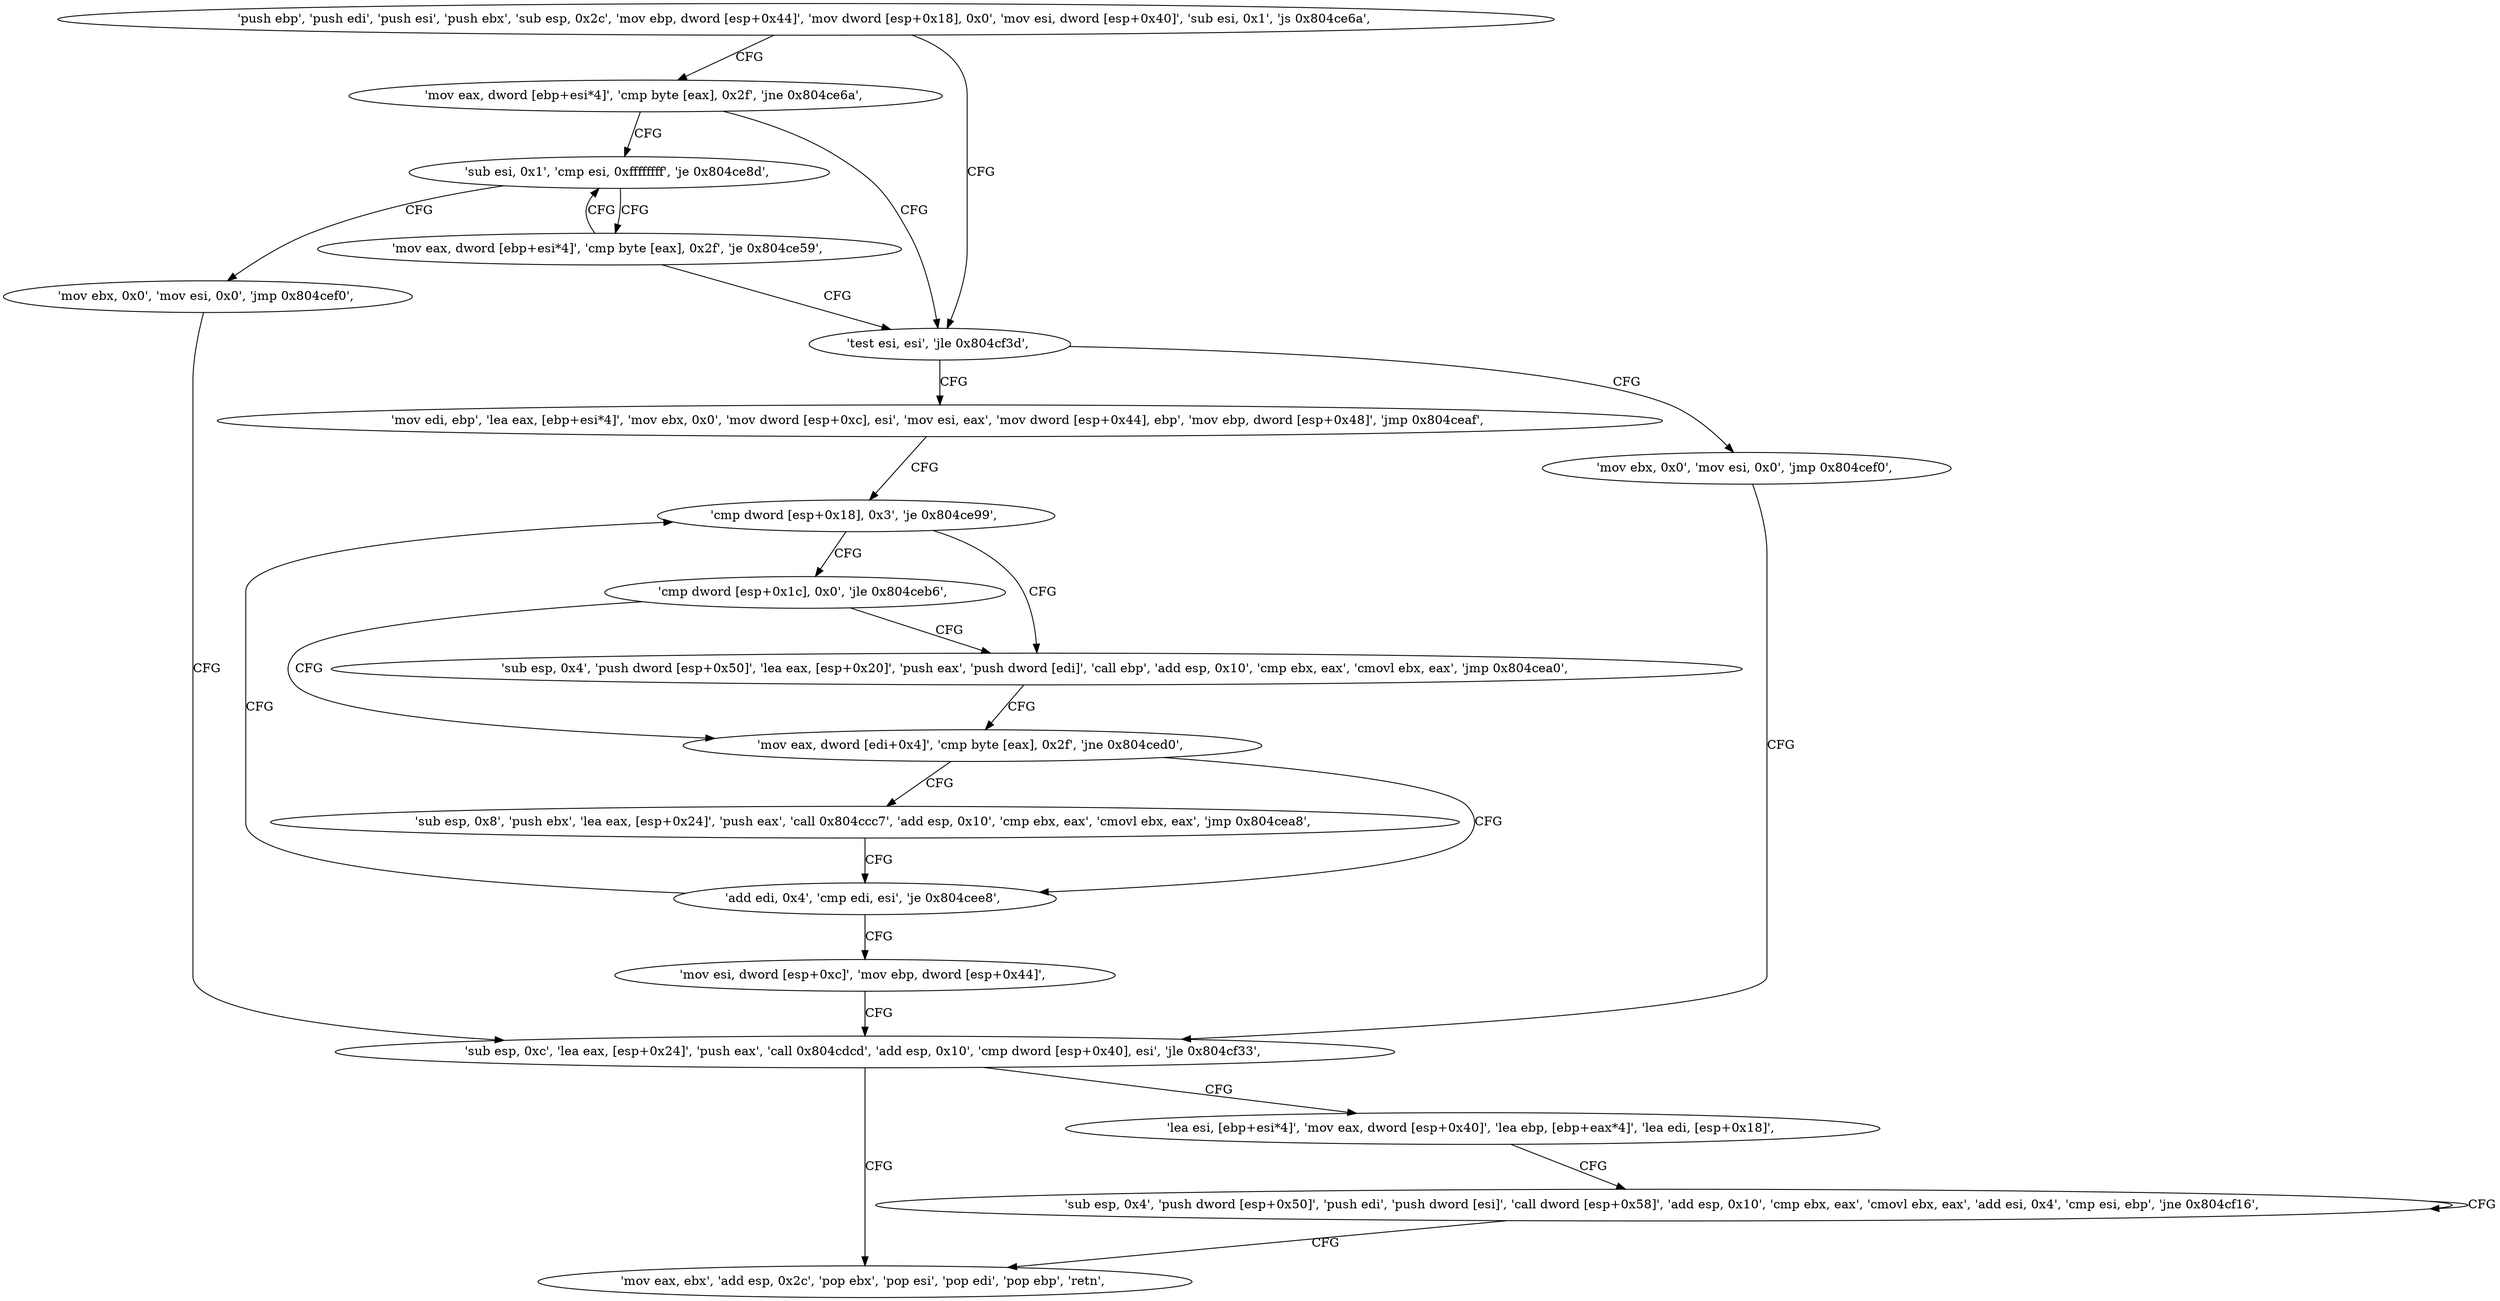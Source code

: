 digraph "func" {
"134532660" [label = "'push ebp', 'push edi', 'push esi', 'push ebx', 'sub esp, 0x2c', 'mov ebp, dword [esp+0x44]', 'mov dword [esp+0x18], 0x0', 'mov esi, dword [esp+0x40]', 'sub esi, 0x1', 'js 0x804ce6a', " ]
"134532714" [label = "'test esi, esi', 'jle 0x804cf3d', " ]
"134532688" [label = "'mov eax, dword [ebp+esi*4]', 'cmp byte [eax], 0x2f', 'jne 0x804ce6a', " ]
"134532925" [label = "'mov ebx, 0x0', 'mov esi, 0x0', 'jmp 0x804cef0', " ]
"134532722" [label = "'mov edi, ebp', 'lea eax, [ebp+esi*4]', 'mov ebx, 0x0', 'mov dword [esp+0xc], esi', 'mov esi, eax', 'mov dword [esp+0x44], ebp', 'mov ebp, dword [esp+0x48]', 'jmp 0x804ceaf', " ]
"134532697" [label = "'sub esi, 0x1', 'cmp esi, 0xffffffff', 'je 0x804ce8d', " ]
"134532848" [label = "'sub esp, 0xc', 'lea eax, [esp+0x24]', 'push eax', 'call 0x804cdcd', 'add esp, 0x10', 'cmp dword [esp+0x40], esi', 'jle 0x804cf33', " ]
"134532783" [label = "'cmp dword [esp+0x18], 0x3', 'je 0x804ce99', " ]
"134532749" [label = "'mov ebx, 0x0', 'mov esi, 0x0', 'jmp 0x804cef0', " ]
"134532705" [label = "'mov eax, dword [ebp+esi*4]', 'cmp byte [eax], 0x2f', 'je 0x804ce59', " ]
"134532915" [label = "'mov eax, ebx', 'add esp, 0x2c', 'pop ebx', 'pop esi', 'pop edi', 'pop ebp', 'retn', " ]
"134532870" [label = "'lea esi, [ebp+esi*4]', 'mov eax, dword [esp+0x40]', 'lea ebp, [ebp+eax*4]', 'lea edi, [esp+0x18]', " ]
"134532761" [label = "'cmp dword [esp+0x1c], 0x0', 'jle 0x804ceb6', " ]
"134532790" [label = "'sub esp, 0x4', 'push dword [esp+0x50]', 'lea eax, [esp+0x20]', 'push eax', 'push dword [edi]', 'call ebp', 'add esp, 0x10', 'cmp ebx, eax', 'cmovl ebx, eax', 'jmp 0x804cea0', " ]
"134532886" [label = "'sub esp, 0x4', 'push dword [esp+0x50]', 'push edi', 'push dword [esi]', 'call dword [esp+0x58]', 'add esp, 0x10', 'cmp ebx, eax', 'cmovl ebx, eax', 'add esi, 0x4', 'cmp esi, ebp', 'jne 0x804cf16', " ]
"134532768" [label = "'mov eax, dword [edi+0x4]', 'cmp byte [eax], 0x2f', 'jne 0x804ced0', " ]
"134532816" [label = "'sub esp, 0x8', 'push ebx', 'lea eax, [esp+0x24]', 'push eax', 'call 0x804ccc7', 'add esp, 0x10', 'cmp ebx, eax', 'cmovl ebx, eax', 'jmp 0x804cea8', " ]
"134532776" [label = "'add edi, 0x4', 'cmp edi, esi', 'je 0x804cee8', " ]
"134532840" [label = "'mov esi, dword [esp+0xc]', 'mov ebp, dword [esp+0x44]', " ]
"134532660" -> "134532714" [ label = "CFG" ]
"134532660" -> "134532688" [ label = "CFG" ]
"134532714" -> "134532925" [ label = "CFG" ]
"134532714" -> "134532722" [ label = "CFG" ]
"134532688" -> "134532714" [ label = "CFG" ]
"134532688" -> "134532697" [ label = "CFG" ]
"134532925" -> "134532848" [ label = "CFG" ]
"134532722" -> "134532783" [ label = "CFG" ]
"134532697" -> "134532749" [ label = "CFG" ]
"134532697" -> "134532705" [ label = "CFG" ]
"134532848" -> "134532915" [ label = "CFG" ]
"134532848" -> "134532870" [ label = "CFG" ]
"134532783" -> "134532761" [ label = "CFG" ]
"134532783" -> "134532790" [ label = "CFG" ]
"134532749" -> "134532848" [ label = "CFG" ]
"134532705" -> "134532697" [ label = "CFG" ]
"134532705" -> "134532714" [ label = "CFG" ]
"134532870" -> "134532886" [ label = "CFG" ]
"134532761" -> "134532790" [ label = "CFG" ]
"134532761" -> "134532768" [ label = "CFG" ]
"134532790" -> "134532768" [ label = "CFG" ]
"134532886" -> "134532886" [ label = "CFG" ]
"134532886" -> "134532915" [ label = "CFG" ]
"134532768" -> "134532816" [ label = "CFG" ]
"134532768" -> "134532776" [ label = "CFG" ]
"134532816" -> "134532776" [ label = "CFG" ]
"134532776" -> "134532840" [ label = "CFG" ]
"134532776" -> "134532783" [ label = "CFG" ]
"134532840" -> "134532848" [ label = "CFG" ]
}
